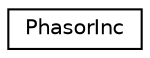 digraph "Graphical Class Hierarchy"
{
 // LATEX_PDF_SIZE
  edge [fontname="Helvetica",fontsize="10",labelfontname="Helvetica",labelfontsize="10"];
  node [fontname="Helvetica",fontsize="10",shape=record];
  rankdir="LR";
  Node0 [label="PhasorInc",height=0.2,width=0.4,color="black", fillcolor="white", style="filled",URL="$structPhasorInc.html",tooltip=" "];
}
